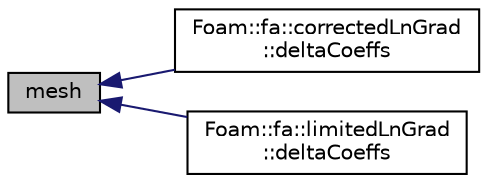 digraph "mesh"
{
  bgcolor="transparent";
  edge [fontname="Helvetica",fontsize="10",labelfontname="Helvetica",labelfontsize="10"];
  node [fontname="Helvetica",fontsize="10",shape=record];
  rankdir="LR";
  Node1 [label="mesh",height=0.2,width=0.4,color="black", fillcolor="grey75", style="filled" fontcolor="black"];
  Node1 -> Node2 [dir="back",color="midnightblue",fontsize="10",style="solid",fontname="Helvetica"];
  Node2 [label="Foam::fa::correctedLnGrad\l::deltaCoeffs",height=0.2,width=0.4,color="black",URL="$classFoam_1_1fa_1_1correctedLnGrad.html#aa56fb7c259a03cf46116606e85c9d1a3",tooltip="Return the interpolation weighting factors for the given field. "];
  Node1 -> Node3 [dir="back",color="midnightblue",fontsize="10",style="solid",fontname="Helvetica"];
  Node3 [label="Foam::fa::limitedLnGrad\l::deltaCoeffs",height=0.2,width=0.4,color="black",URL="$classFoam_1_1fa_1_1limitedLnGrad.html#aa56fb7c259a03cf46116606e85c9d1a3",tooltip="Return the interpolation weighting factors for the given field. "];
}
